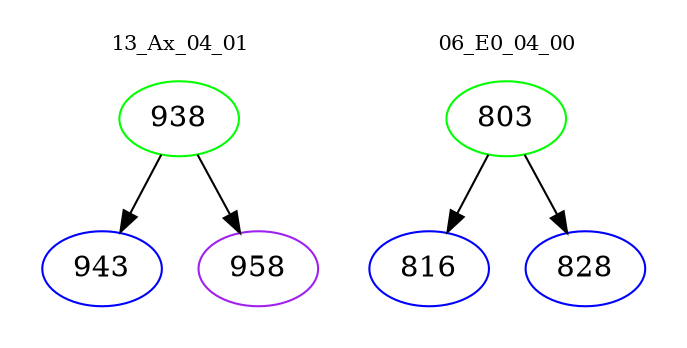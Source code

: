 digraph{
subgraph cluster_0 {
color = white
label = "13_Ax_04_01";
fontsize=10;
T0_938 [label="938", color="green"]
T0_938 -> T0_943 [color="black"]
T0_943 [label="943", color="blue"]
T0_938 -> T0_958 [color="black"]
T0_958 [label="958", color="purple"]
}
subgraph cluster_1 {
color = white
label = "06_E0_04_00";
fontsize=10;
T1_803 [label="803", color="green"]
T1_803 -> T1_816 [color="black"]
T1_816 [label="816", color="blue"]
T1_803 -> T1_828 [color="black"]
T1_828 [label="828", color="blue"]
}
}
